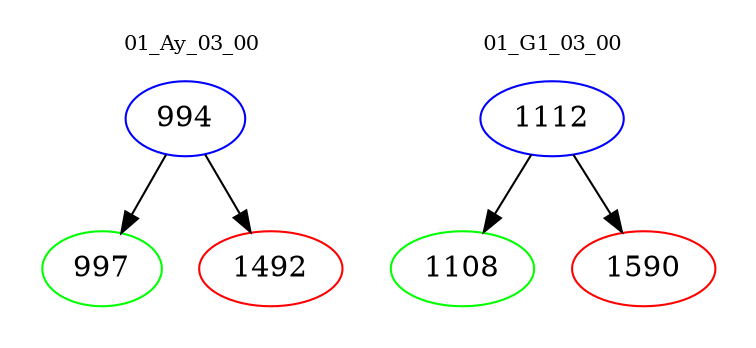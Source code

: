 digraph{
subgraph cluster_0 {
color = white
label = "01_Ay_03_00";
fontsize=10;
T0_994 [label="994", color="blue"]
T0_994 -> T0_997 [color="black"]
T0_997 [label="997", color="green"]
T0_994 -> T0_1492 [color="black"]
T0_1492 [label="1492", color="red"]
}
subgraph cluster_1 {
color = white
label = "01_G1_03_00";
fontsize=10;
T1_1112 [label="1112", color="blue"]
T1_1112 -> T1_1108 [color="black"]
T1_1108 [label="1108", color="green"]
T1_1112 -> T1_1590 [color="black"]
T1_1590 [label="1590", color="red"]
}
}
